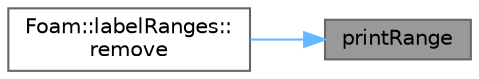 digraph "printRange"
{
 // LATEX_PDF_SIZE
  bgcolor="transparent";
  edge [fontname=Helvetica,fontsize=10,labelfontname=Helvetica,labelfontsize=10];
  node [fontname=Helvetica,fontsize=10,shape=box,height=0.2,width=0.4];
  rankdir="RL";
  Node1 [id="Node000001",label="printRange",height=0.2,width=0.4,color="gray40", fillcolor="grey60", style="filled", fontcolor="black",tooltip=" "];
  Node1 -> Node2 [id="edge1_Node000001_Node000002",dir="back",color="steelblue1",style="solid",tooltip=" "];
  Node2 [id="Node000002",label="Foam::labelRanges::\lremove",height=0.2,width=0.4,color="grey40", fillcolor="white", style="filled",URL="$classFoam_1_1labelRanges.html#a09e3652e9ffc6ff8db9f71eb6498ae38",tooltip=" "];
}
